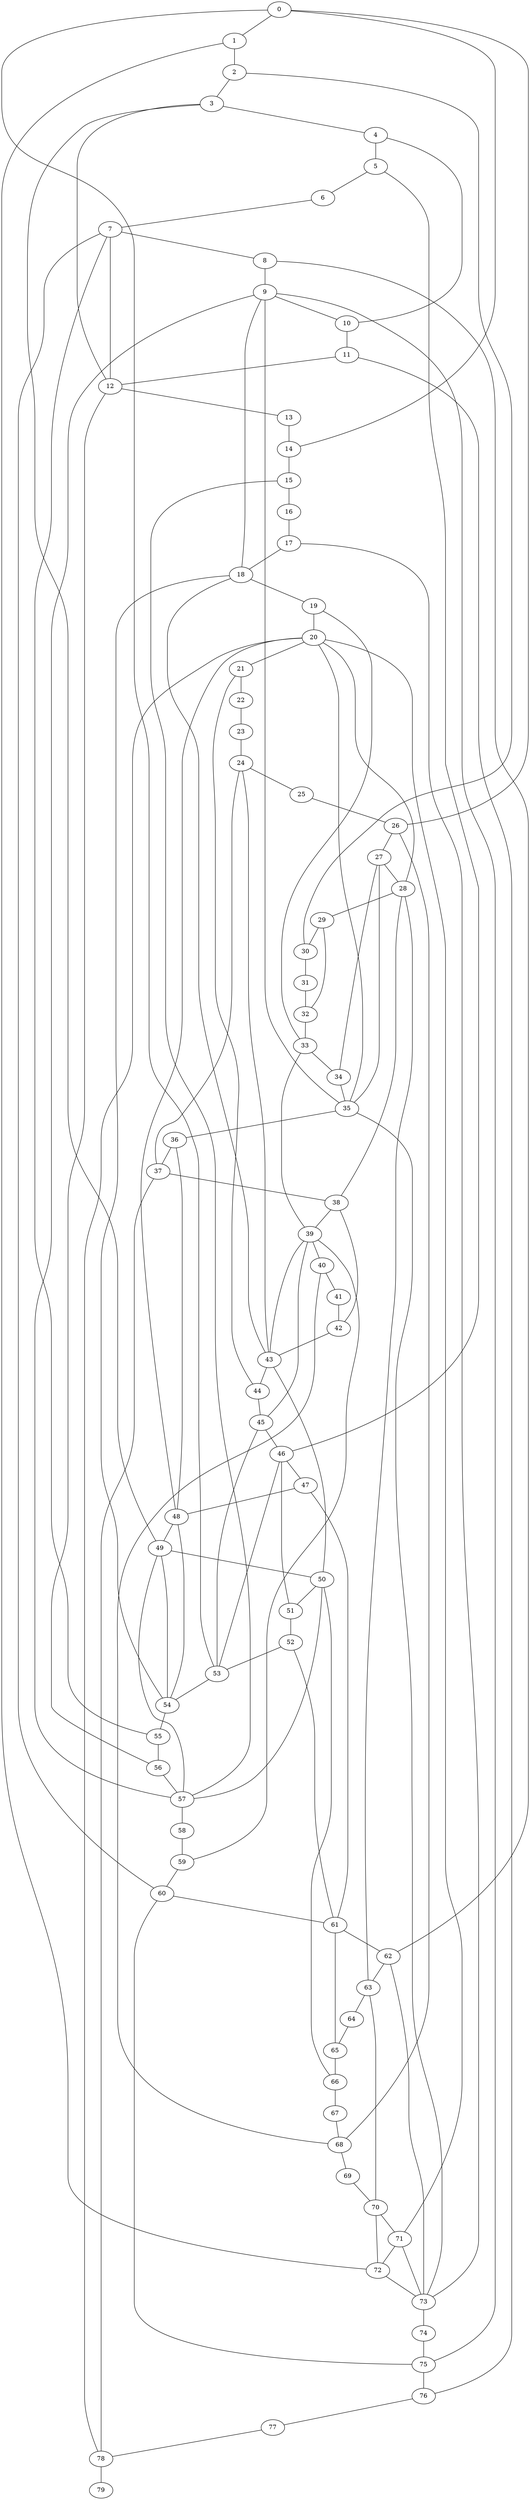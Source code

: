 
graph graphname {
    0 -- 1
0 -- 53
0 -- 26
0 -- 14
1 -- 2
1 -- 72
2 -- 3
2 -- 30
3 -- 4
3 -- 12
3 -- 49
4 -- 5
4 -- 10
5 -- 6
5 -- 46
6 -- 7
7 -- 8
7 -- 12
7 -- 60
7 -- 55
8 -- 9
8 -- 62
9 -- 10
9 -- 35
9 -- 18
9 -- 57
9 -- 75
10 -- 11
11 -- 12
11 -- 76
12 -- 13
12 -- 56
13 -- 14
14 -- 15
15 -- 16
15 -- 57
16 -- 17
17 -- 18
17 -- 73
18 -- 19
18 -- 43
18 -- 54
19 -- 20
19 -- 33
20 -- 21
20 -- 48
20 -- 78
20 -- 28
20 -- 71
20 -- 35
21 -- 22
21 -- 44
22 -- 23
23 -- 24
24 -- 25
24 -- 37
24 -- 43
25 -- 26
26 -- 27
26 -- 68
27 -- 28
27 -- 35
27 -- 34
28 -- 29
28 -- 63
28 -- 38
29 -- 30
29 -- 32
30 -- 31
31 -- 32
32 -- 33
33 -- 34
33 -- 39
34 -- 35
35 -- 36
35 -- 73
36 -- 37
36 -- 48
37 -- 38
37 -- 78
38 -- 39
38 -- 42
39 -- 40
39 -- 59
39 -- 45
39 -- 43
40 -- 41
40 -- 68
41 -- 42
42 -- 43
43 -- 44
43 -- 50
44 -- 45
45 -- 46
45 -- 53
46 -- 47
46 -- 51
46 -- 53
47 -- 48
47 -- 61
48 -- 49
48 -- 54
49 -- 50
49 -- 54
49 -- 57
50 -- 51
50 -- 66
50 -- 57
51 -- 52
52 -- 53
52 -- 61
53 -- 54
54 -- 55
55 -- 56
56 -- 57
57 -- 58
58 -- 59
59 -- 60
60 -- 61
60 -- 75
61 -- 62
61 -- 65
62 -- 63
62 -- 73
63 -- 64
63 -- 70
64 -- 65
65 -- 66
66 -- 67
67 -- 68
68 -- 69
69 -- 70
70 -- 71
70 -- 72
71 -- 72
71 -- 73
72 -- 73
73 -- 74
74 -- 75
75 -- 76
76 -- 77
77 -- 78
78 -- 79

}
